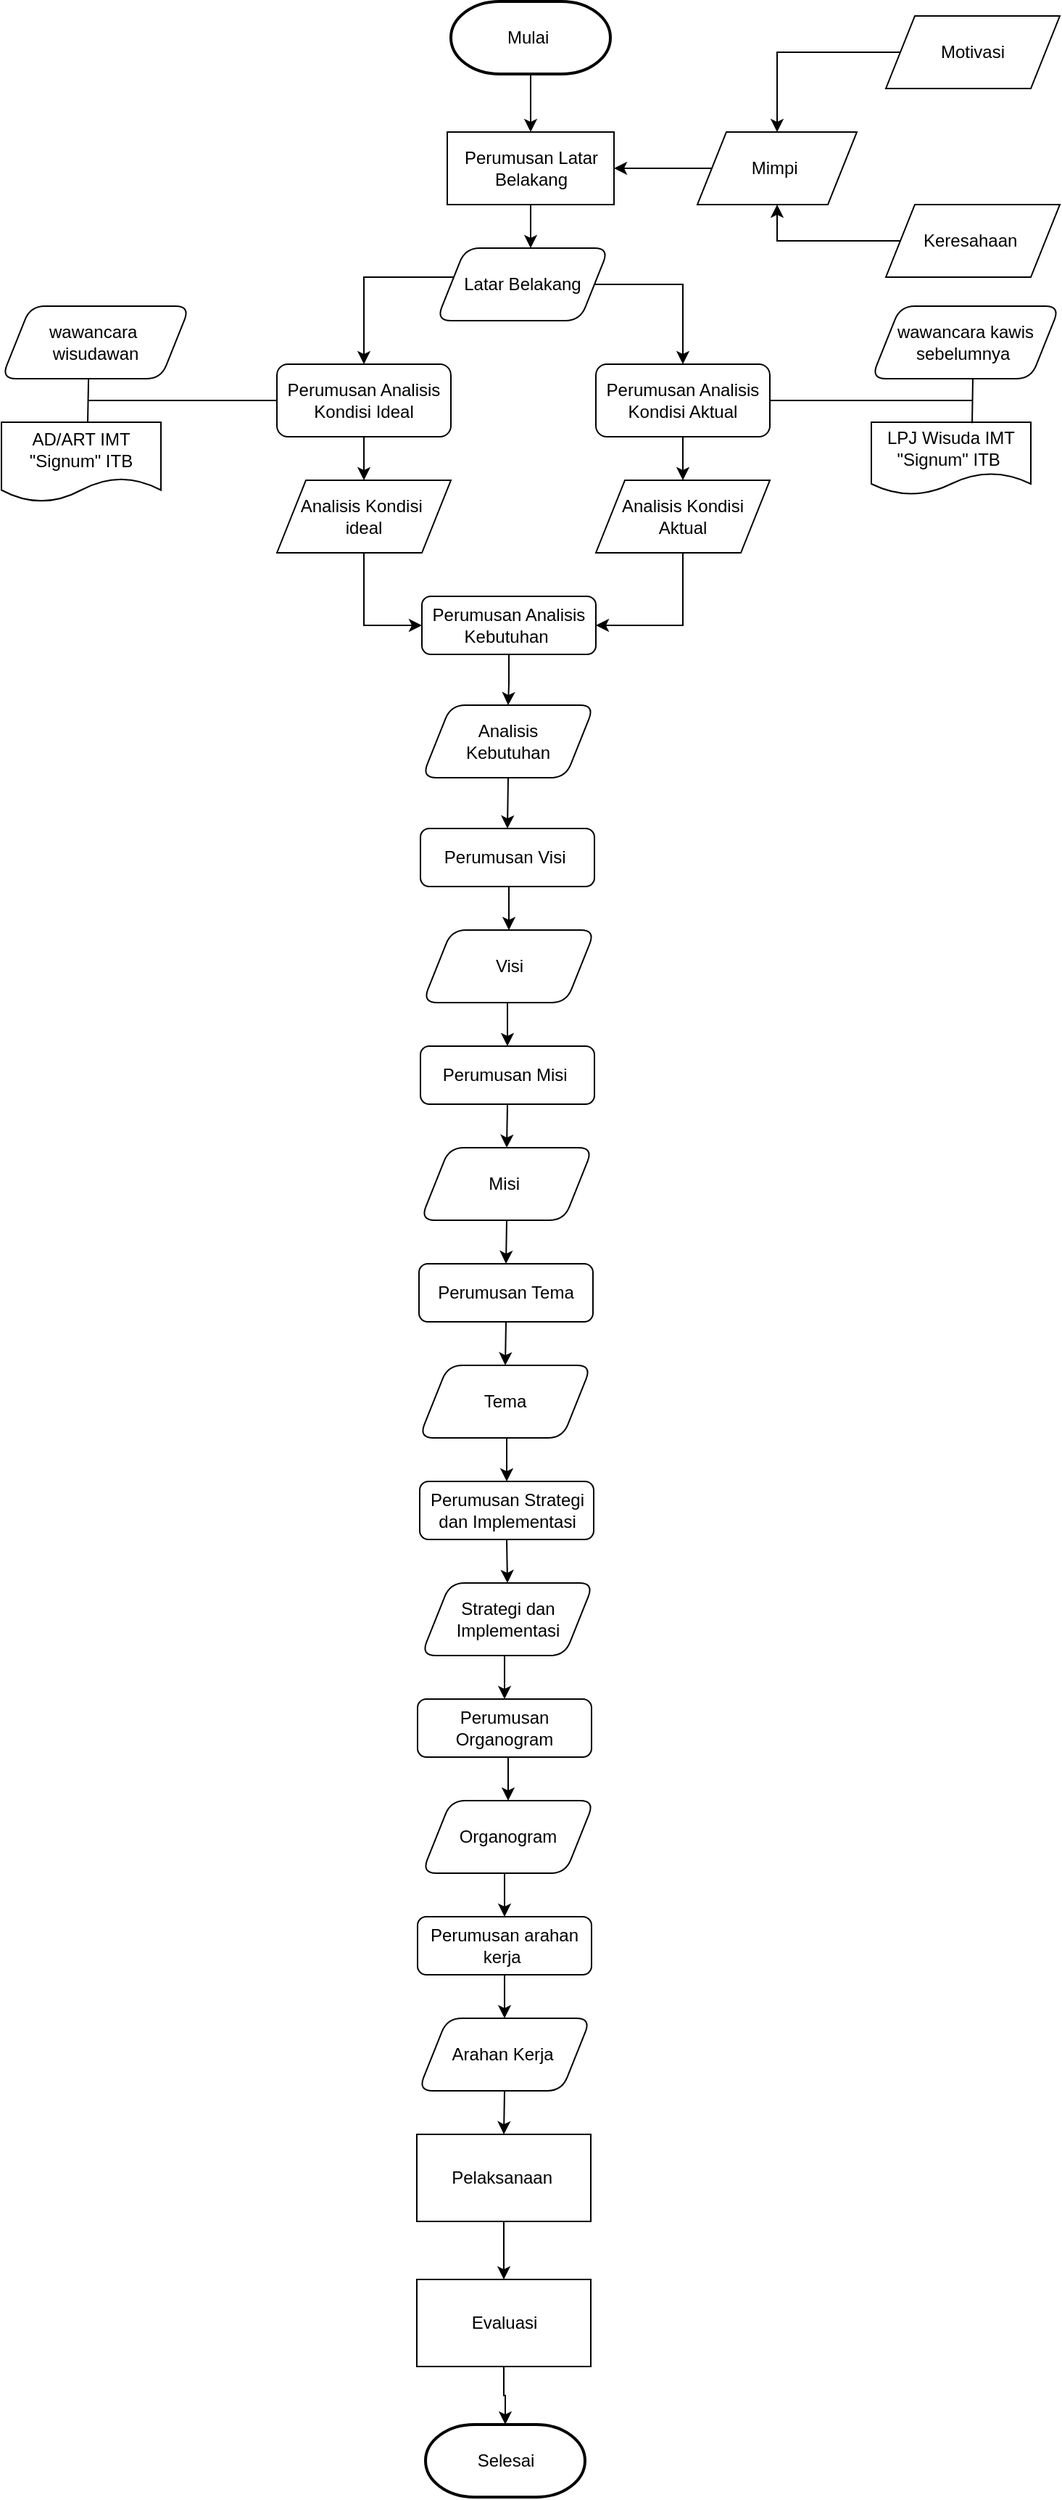 <mxfile version="26.2.14">
  <diagram name="Halaman-1" id="bSEGFfcpUKC_wH8E2GYW">
    <mxGraphModel dx="1310" dy="695" grid="1" gridSize="10" guides="1" tooltips="1" connect="1" arrows="1" fold="1" page="1" pageScale="1" pageWidth="827" pageHeight="1169" math="0" shadow="0">
      <root>
        <mxCell id="0" />
        <mxCell id="1" parent="0" />
        <mxCell id="ZcGMghU7jkiHjOlIlVme-5" style="edgeStyle=orthogonalEdgeStyle;rounded=0;orthogonalLoop=1;jettySize=auto;html=1;entryX=0.5;entryY=0;entryDx=0;entryDy=0;" edge="1" parent="1" source="ZcGMghU7jkiHjOlIlVme-3" target="ZcGMghU7jkiHjOlIlVme-4">
          <mxGeometry relative="1" as="geometry" />
        </mxCell>
        <mxCell id="ZcGMghU7jkiHjOlIlVme-3" value="Mulai&amp;nbsp;" style="strokeWidth=2;html=1;shape=mxgraph.flowchart.terminator;whiteSpace=wrap;" vertex="1" parent="1">
          <mxGeometry x="340" y="50" width="110" height="50" as="geometry" />
        </mxCell>
        <mxCell id="ZcGMghU7jkiHjOlIlVme-15" style="edgeStyle=orthogonalEdgeStyle;rounded=0;orthogonalLoop=1;jettySize=auto;html=1;" edge="1" parent="1" source="ZcGMghU7jkiHjOlIlVme-4">
          <mxGeometry relative="1" as="geometry">
            <mxPoint x="395" y="220" as="targetPoint" />
          </mxGeometry>
        </mxCell>
        <mxCell id="ZcGMghU7jkiHjOlIlVme-4" value="Perumusan Latar Belakang" style="rounded=0;whiteSpace=wrap;html=1;" vertex="1" parent="1">
          <mxGeometry x="337.5" y="140" width="115" height="50" as="geometry" />
        </mxCell>
        <mxCell id="ZcGMghU7jkiHjOlIlVme-13" style="edgeStyle=orthogonalEdgeStyle;rounded=0;orthogonalLoop=1;jettySize=auto;html=1;exitX=0;exitY=0.5;exitDx=0;exitDy=0;entryX=1;entryY=0.5;entryDx=0;entryDy=0;" edge="1" parent="1" source="ZcGMghU7jkiHjOlIlVme-6" target="ZcGMghU7jkiHjOlIlVme-4">
          <mxGeometry relative="1" as="geometry" />
        </mxCell>
        <mxCell id="ZcGMghU7jkiHjOlIlVme-6" value="Mimpi&amp;nbsp;" style="shape=parallelogram;perimeter=parallelogramPerimeter;whiteSpace=wrap;html=1;fixedSize=1;" vertex="1" parent="1">
          <mxGeometry x="510" y="140" width="110" height="50" as="geometry" />
        </mxCell>
        <mxCell id="ZcGMghU7jkiHjOlIlVme-12" style="edgeStyle=orthogonalEdgeStyle;rounded=0;orthogonalLoop=1;jettySize=auto;html=1;exitX=0;exitY=0.5;exitDx=0;exitDy=0;entryX=0.5;entryY=0;entryDx=0;entryDy=0;" edge="1" parent="1" source="ZcGMghU7jkiHjOlIlVme-7" target="ZcGMghU7jkiHjOlIlVme-6">
          <mxGeometry relative="1" as="geometry" />
        </mxCell>
        <mxCell id="ZcGMghU7jkiHjOlIlVme-7" value="Motivasi" style="shape=parallelogram;perimeter=parallelogramPerimeter;whiteSpace=wrap;html=1;fixedSize=1;" vertex="1" parent="1">
          <mxGeometry x="640" y="60" width="120" height="50" as="geometry" />
        </mxCell>
        <mxCell id="ZcGMghU7jkiHjOlIlVme-11" style="edgeStyle=orthogonalEdgeStyle;rounded=0;orthogonalLoop=1;jettySize=auto;html=1;exitX=0;exitY=0.5;exitDx=0;exitDy=0;entryX=0.5;entryY=1;entryDx=0;entryDy=0;" edge="1" parent="1" source="ZcGMghU7jkiHjOlIlVme-8" target="ZcGMghU7jkiHjOlIlVme-6">
          <mxGeometry relative="1" as="geometry" />
        </mxCell>
        <mxCell id="ZcGMghU7jkiHjOlIlVme-8" value="Keresahaan&amp;nbsp;" style="shape=parallelogram;perimeter=parallelogramPerimeter;whiteSpace=wrap;html=1;fixedSize=1;" vertex="1" parent="1">
          <mxGeometry x="640" y="190" width="120" height="50" as="geometry" />
        </mxCell>
        <mxCell id="ZcGMghU7jkiHjOlIlVme-18" style="edgeStyle=orthogonalEdgeStyle;rounded=0;orthogonalLoop=1;jettySize=auto;html=1;exitX=1;exitY=0.5;exitDx=0;exitDy=0;entryX=0.5;entryY=0;entryDx=0;entryDy=0;" edge="1" parent="1" source="ZcGMghU7jkiHjOlIlVme-14" target="ZcGMghU7jkiHjOlIlVme-16">
          <mxGeometry relative="1" as="geometry">
            <mxPoint x="500" y="290" as="targetPoint" />
            <Array as="points">
              <mxPoint x="500" y="245" />
            </Array>
          </mxGeometry>
        </mxCell>
        <mxCell id="ZcGMghU7jkiHjOlIlVme-19" style="edgeStyle=orthogonalEdgeStyle;rounded=0;orthogonalLoop=1;jettySize=auto;html=1;entryX=0.5;entryY=0;entryDx=0;entryDy=0;" edge="1" parent="1" source="ZcGMghU7jkiHjOlIlVme-14" target="ZcGMghU7jkiHjOlIlVme-17">
          <mxGeometry relative="1" as="geometry">
            <mxPoint x="280" y="280" as="targetPoint" />
            <Array as="points">
              <mxPoint x="280" y="240" />
            </Array>
          </mxGeometry>
        </mxCell>
        <mxCell id="ZcGMghU7jkiHjOlIlVme-14" value="Latar Belakang" style="shape=parallelogram;perimeter=parallelogramPerimeter;whiteSpace=wrap;html=1;fixedSize=1;rotation=0;rounded=1;" vertex="1" parent="1">
          <mxGeometry x="330" y="220" width="119" height="50" as="geometry" />
        </mxCell>
        <mxCell id="ZcGMghU7jkiHjOlIlVme-23" style="edgeStyle=orthogonalEdgeStyle;rounded=0;orthogonalLoop=1;jettySize=auto;html=1;exitX=0.5;exitY=1;exitDx=0;exitDy=0;" edge="1" parent="1" source="ZcGMghU7jkiHjOlIlVme-16" target="ZcGMghU7jkiHjOlIlVme-21">
          <mxGeometry relative="1" as="geometry" />
        </mxCell>
        <mxCell id="ZcGMghU7jkiHjOlIlVme-16" value="Perumusan Analisis Kondisi Aktual" style="rounded=1;whiteSpace=wrap;html=1;" vertex="1" parent="1">
          <mxGeometry x="440" y="300" width="120" height="50" as="geometry" />
        </mxCell>
        <mxCell id="ZcGMghU7jkiHjOlIlVme-24" style="edgeStyle=orthogonalEdgeStyle;rounded=0;orthogonalLoop=1;jettySize=auto;html=1;entryX=0.5;entryY=0;entryDx=0;entryDy=0;" edge="1" parent="1" source="ZcGMghU7jkiHjOlIlVme-17" target="ZcGMghU7jkiHjOlIlVme-22">
          <mxGeometry relative="1" as="geometry" />
        </mxCell>
        <mxCell id="ZcGMghU7jkiHjOlIlVme-17" value="Perumusan Analisis Kondisi Ideal" style="rounded=1;whiteSpace=wrap;html=1;" vertex="1" parent="1">
          <mxGeometry x="220" y="300" width="120" height="50" as="geometry" />
        </mxCell>
        <mxCell id="ZcGMghU7jkiHjOlIlVme-26" style="edgeStyle=orthogonalEdgeStyle;rounded=0;orthogonalLoop=1;jettySize=auto;html=1;exitX=0.5;exitY=1;exitDx=0;exitDy=0;entryX=1;entryY=0.5;entryDx=0;entryDy=0;" edge="1" parent="1" source="ZcGMghU7jkiHjOlIlVme-21" target="ZcGMghU7jkiHjOlIlVme-25">
          <mxGeometry relative="1" as="geometry" />
        </mxCell>
        <mxCell id="ZcGMghU7jkiHjOlIlVme-21" value="Analisis Kondisi Aktual" style="shape=parallelogram;perimeter=parallelogramPerimeter;whiteSpace=wrap;html=1;fixedSize=1;" vertex="1" parent="1">
          <mxGeometry x="440" y="380" width="120" height="50" as="geometry" />
        </mxCell>
        <mxCell id="ZcGMghU7jkiHjOlIlVme-27" style="edgeStyle=orthogonalEdgeStyle;rounded=0;orthogonalLoop=1;jettySize=auto;html=1;exitX=0.5;exitY=1;exitDx=0;exitDy=0;entryX=0;entryY=0.5;entryDx=0;entryDy=0;" edge="1" parent="1" source="ZcGMghU7jkiHjOlIlVme-22" target="ZcGMghU7jkiHjOlIlVme-25">
          <mxGeometry relative="1" as="geometry" />
        </mxCell>
        <mxCell id="ZcGMghU7jkiHjOlIlVme-22" value="Analisis Kondisi&amp;nbsp;&lt;br&gt;ideal" style="shape=parallelogram;perimeter=parallelogramPerimeter;whiteSpace=wrap;html=1;fixedSize=1;" vertex="1" parent="1">
          <mxGeometry x="220" y="380" width="120" height="50" as="geometry" />
        </mxCell>
        <mxCell id="ZcGMghU7jkiHjOlIlVme-52" style="edgeStyle=orthogonalEdgeStyle;rounded=0;orthogonalLoop=1;jettySize=auto;html=1;entryX=0.5;entryY=0;entryDx=0;entryDy=0;" edge="1" parent="1" source="ZcGMghU7jkiHjOlIlVme-25" target="ZcGMghU7jkiHjOlIlVme-40">
          <mxGeometry relative="1" as="geometry" />
        </mxCell>
        <mxCell id="ZcGMghU7jkiHjOlIlVme-25" value="Perumusan Analisis Kebutuhan&amp;nbsp;" style="rounded=1;whiteSpace=wrap;html=1;" vertex="1" parent="1">
          <mxGeometry x="320" y="460" width="120" height="40" as="geometry" />
        </mxCell>
        <mxCell id="ZcGMghU7jkiHjOlIlVme-30" value="wawancara kawis sebelumnya&amp;nbsp;" style="shape=parallelogram;perimeter=parallelogramPerimeter;whiteSpace=wrap;html=1;fixedSize=1;rotation=0;rounded=1;" vertex="1" parent="1">
          <mxGeometry x="630" y="260" width="130" height="50" as="geometry" />
        </mxCell>
        <mxCell id="ZcGMghU7jkiHjOlIlVme-31" value="LPJ Wisuda IMT &quot;Signum&quot; ITB&amp;nbsp;" style="shape=document;whiteSpace=wrap;html=1;boundedLbl=1;" vertex="1" parent="1">
          <mxGeometry x="630" y="340" width="110" height="50" as="geometry" />
        </mxCell>
        <mxCell id="ZcGMghU7jkiHjOlIlVme-34" value="" style="endArrow=none;html=1;rounded=0;exitX=1;exitY=0.5;exitDx=0;exitDy=0;" edge="1" parent="1" source="ZcGMghU7jkiHjOlIlVme-16">
          <mxGeometry width="50" height="50" relative="1" as="geometry">
            <mxPoint x="480" y="340" as="sourcePoint" />
            <mxPoint x="700" y="325" as="targetPoint" />
          </mxGeometry>
        </mxCell>
        <mxCell id="ZcGMghU7jkiHjOlIlVme-35" value="" style="endArrow=none;html=1;rounded=0;exitX=0.632;exitY=0.013;exitDx=0;exitDy=0;exitPerimeter=0;" edge="1" parent="1" source="ZcGMghU7jkiHjOlIlVme-31">
          <mxGeometry width="50" height="50" relative="1" as="geometry">
            <mxPoint x="700" y="330" as="sourcePoint" />
            <mxPoint x="700" y="310" as="targetPoint" />
          </mxGeometry>
        </mxCell>
        <mxCell id="ZcGMghU7jkiHjOlIlVme-36" value="wawancara&amp;nbsp;&lt;br&gt;wisudawan" style="shape=parallelogram;perimeter=parallelogramPerimeter;whiteSpace=wrap;html=1;fixedSize=1;rotation=0;rounded=1;" vertex="1" parent="1">
          <mxGeometry x="30" y="260" width="130" height="50" as="geometry" />
        </mxCell>
        <mxCell id="ZcGMghU7jkiHjOlIlVme-37" value="AD/ART IMT &quot;Signum&quot; ITB" style="shape=document;whiteSpace=wrap;html=1;boundedLbl=1;" vertex="1" parent="1">
          <mxGeometry x="30" y="340" width="110" height="55" as="geometry" />
        </mxCell>
        <mxCell id="ZcGMghU7jkiHjOlIlVme-38" value="" style="endArrow=none;html=1;rounded=0;entryX=0;entryY=0.5;entryDx=0;entryDy=0;" edge="1" parent="1" target="ZcGMghU7jkiHjOlIlVme-17">
          <mxGeometry width="50" height="50" relative="1" as="geometry">
            <mxPoint x="90" y="325" as="sourcePoint" />
            <mxPoint x="370" y="350" as="targetPoint" />
          </mxGeometry>
        </mxCell>
        <mxCell id="ZcGMghU7jkiHjOlIlVme-39" value="" style="endArrow=none;html=1;rounded=0;exitX=0.462;exitY=0.989;exitDx=0;exitDy=0;entryX=0.541;entryY=0;entryDx=0;entryDy=0;entryPerimeter=0;exitPerimeter=0;" edge="1" parent="1" source="ZcGMghU7jkiHjOlIlVme-36" target="ZcGMghU7jkiHjOlIlVme-37">
          <mxGeometry width="50" height="50" relative="1" as="geometry">
            <mxPoint x="300" y="410" as="sourcePoint" />
            <mxPoint x="350" y="360" as="targetPoint" />
          </mxGeometry>
        </mxCell>
        <mxCell id="ZcGMghU7jkiHjOlIlVme-53" style="edgeStyle=orthogonalEdgeStyle;rounded=0;orthogonalLoop=1;jettySize=auto;html=1;exitX=0.5;exitY=1;exitDx=0;exitDy=0;entryX=0.5;entryY=0;entryDx=0;entryDy=0;" edge="1" parent="1" source="ZcGMghU7jkiHjOlIlVme-40" target="ZcGMghU7jkiHjOlIlVme-41">
          <mxGeometry relative="1" as="geometry" />
        </mxCell>
        <mxCell id="ZcGMghU7jkiHjOlIlVme-40" value="Analisis &lt;br&gt;Kebutuhan" style="shape=parallelogram;perimeter=parallelogramPerimeter;whiteSpace=wrap;html=1;fixedSize=1;rotation=0;rounded=1;" vertex="1" parent="1">
          <mxGeometry x="320" y="535" width="119" height="50" as="geometry" />
        </mxCell>
        <mxCell id="ZcGMghU7jkiHjOlIlVme-54" style="edgeStyle=orthogonalEdgeStyle;rounded=0;orthogonalLoop=1;jettySize=auto;html=1;exitX=0.5;exitY=1;exitDx=0;exitDy=0;entryX=0.5;entryY=0;entryDx=0;entryDy=0;" edge="1" parent="1" source="ZcGMghU7jkiHjOlIlVme-41" target="ZcGMghU7jkiHjOlIlVme-42">
          <mxGeometry relative="1" as="geometry" />
        </mxCell>
        <mxCell id="ZcGMghU7jkiHjOlIlVme-41" value="Perumusan Visi&amp;nbsp;" style="rounded=1;whiteSpace=wrap;html=1;" vertex="1" parent="1">
          <mxGeometry x="319" y="620" width="120" height="40" as="geometry" />
        </mxCell>
        <mxCell id="ZcGMghU7jkiHjOlIlVme-57" style="edgeStyle=orthogonalEdgeStyle;rounded=0;orthogonalLoop=1;jettySize=auto;html=1;exitX=0.5;exitY=1;exitDx=0;exitDy=0;entryX=0.5;entryY=0;entryDx=0;entryDy=0;" edge="1" parent="1" source="ZcGMghU7jkiHjOlIlVme-42" target="ZcGMghU7jkiHjOlIlVme-43">
          <mxGeometry relative="1" as="geometry" />
        </mxCell>
        <mxCell id="ZcGMghU7jkiHjOlIlVme-42" value="Visi" style="shape=parallelogram;perimeter=parallelogramPerimeter;whiteSpace=wrap;html=1;fixedSize=1;rotation=0;rounded=1;" vertex="1" parent="1">
          <mxGeometry x="320.5" y="690" width="119" height="50" as="geometry" />
        </mxCell>
        <mxCell id="ZcGMghU7jkiHjOlIlVme-58" style="edgeStyle=orthogonalEdgeStyle;rounded=0;orthogonalLoop=1;jettySize=auto;html=1;exitX=0.5;exitY=1;exitDx=0;exitDy=0;entryX=0.5;entryY=0;entryDx=0;entryDy=0;" edge="1" parent="1" source="ZcGMghU7jkiHjOlIlVme-43" target="ZcGMghU7jkiHjOlIlVme-44">
          <mxGeometry relative="1" as="geometry" />
        </mxCell>
        <mxCell id="ZcGMghU7jkiHjOlIlVme-43" value="Perumusan Misi&amp;nbsp;" style="rounded=1;whiteSpace=wrap;html=1;" vertex="1" parent="1">
          <mxGeometry x="319" y="770" width="120" height="40" as="geometry" />
        </mxCell>
        <mxCell id="ZcGMghU7jkiHjOlIlVme-59" style="edgeStyle=orthogonalEdgeStyle;rounded=0;orthogonalLoop=1;jettySize=auto;html=1;exitX=0.5;exitY=1;exitDx=0;exitDy=0;entryX=0.5;entryY=0;entryDx=0;entryDy=0;" edge="1" parent="1" source="ZcGMghU7jkiHjOlIlVme-44" target="ZcGMghU7jkiHjOlIlVme-45">
          <mxGeometry relative="1" as="geometry" />
        </mxCell>
        <mxCell id="ZcGMghU7jkiHjOlIlVme-44" value="Misi&amp;nbsp;" style="shape=parallelogram;perimeter=parallelogramPerimeter;whiteSpace=wrap;html=1;fixedSize=1;rotation=0;rounded=1;" vertex="1" parent="1">
          <mxGeometry x="319" y="840" width="119" height="50" as="geometry" />
        </mxCell>
        <mxCell id="ZcGMghU7jkiHjOlIlVme-60" style="edgeStyle=orthogonalEdgeStyle;rounded=0;orthogonalLoop=1;jettySize=auto;html=1;exitX=0.5;exitY=1;exitDx=0;exitDy=0;entryX=0.5;entryY=0;entryDx=0;entryDy=0;" edge="1" parent="1" source="ZcGMghU7jkiHjOlIlVme-45" target="ZcGMghU7jkiHjOlIlVme-46">
          <mxGeometry relative="1" as="geometry" />
        </mxCell>
        <mxCell id="ZcGMghU7jkiHjOlIlVme-45" value="Perumusan Tema" style="rounded=1;whiteSpace=wrap;html=1;" vertex="1" parent="1">
          <mxGeometry x="318" y="920" width="120" height="40" as="geometry" />
        </mxCell>
        <mxCell id="ZcGMghU7jkiHjOlIlVme-61" style="edgeStyle=orthogonalEdgeStyle;rounded=0;orthogonalLoop=1;jettySize=auto;html=1;exitX=0.5;exitY=1;exitDx=0;exitDy=0;entryX=0.5;entryY=0;entryDx=0;entryDy=0;" edge="1" parent="1" source="ZcGMghU7jkiHjOlIlVme-46" target="ZcGMghU7jkiHjOlIlVme-47">
          <mxGeometry relative="1" as="geometry" />
        </mxCell>
        <mxCell id="ZcGMghU7jkiHjOlIlVme-46" value="Tema" style="shape=parallelogram;perimeter=parallelogramPerimeter;whiteSpace=wrap;html=1;fixedSize=1;rotation=0;rounded=1;" vertex="1" parent="1">
          <mxGeometry x="318" y="990" width="119" height="50" as="geometry" />
        </mxCell>
        <mxCell id="ZcGMghU7jkiHjOlIlVme-62" style="edgeStyle=orthogonalEdgeStyle;rounded=0;orthogonalLoop=1;jettySize=auto;html=1;exitX=0.5;exitY=1;exitDx=0;exitDy=0;entryX=0.5;entryY=0;entryDx=0;entryDy=0;" edge="1" parent="1" source="ZcGMghU7jkiHjOlIlVme-47" target="ZcGMghU7jkiHjOlIlVme-48">
          <mxGeometry relative="1" as="geometry" />
        </mxCell>
        <mxCell id="ZcGMghU7jkiHjOlIlVme-47" value="Perumusan Strategi dan Implementasi" style="rounded=1;whiteSpace=wrap;html=1;" vertex="1" parent="1">
          <mxGeometry x="318.5" y="1070" width="120" height="40" as="geometry" />
        </mxCell>
        <mxCell id="ZcGMghU7jkiHjOlIlVme-63" style="edgeStyle=orthogonalEdgeStyle;rounded=0;orthogonalLoop=1;jettySize=auto;html=1;exitX=0.5;exitY=1;exitDx=0;exitDy=0;entryX=0.5;entryY=0;entryDx=0;entryDy=0;" edge="1" parent="1" source="ZcGMghU7jkiHjOlIlVme-48" target="ZcGMghU7jkiHjOlIlVme-49">
          <mxGeometry relative="1" as="geometry" />
        </mxCell>
        <mxCell id="ZcGMghU7jkiHjOlIlVme-48" value="Strategi dan Implementasi" style="shape=parallelogram;perimeter=parallelogramPerimeter;whiteSpace=wrap;html=1;fixedSize=1;rotation=0;rounded=1;" vertex="1" parent="1">
          <mxGeometry x="319.5" y="1140" width="119" height="50" as="geometry" />
        </mxCell>
        <mxCell id="ZcGMghU7jkiHjOlIlVme-64" style="edgeStyle=orthogonalEdgeStyle;rounded=0;orthogonalLoop=1;jettySize=auto;html=1;exitX=0.5;exitY=1;exitDx=0;exitDy=0;entryX=0.5;entryY=0;entryDx=0;entryDy=0;" edge="1" parent="1" source="ZcGMghU7jkiHjOlIlVme-49" target="ZcGMghU7jkiHjOlIlVme-50">
          <mxGeometry relative="1" as="geometry" />
        </mxCell>
        <mxCell id="ZcGMghU7jkiHjOlIlVme-49" value="Perumusan Organogram" style="rounded=1;whiteSpace=wrap;html=1;" vertex="1" parent="1">
          <mxGeometry x="317" y="1220" width="120" height="40" as="geometry" />
        </mxCell>
        <mxCell id="ZcGMghU7jkiHjOlIlVme-69" style="edgeStyle=orthogonalEdgeStyle;rounded=0;orthogonalLoop=1;jettySize=auto;html=1;exitX=0.5;exitY=1;exitDx=0;exitDy=0;entryX=0.5;entryY=0;entryDx=0;entryDy=0;" edge="1" parent="1" source="ZcGMghU7jkiHjOlIlVme-50" target="ZcGMghU7jkiHjOlIlVme-67">
          <mxGeometry relative="1" as="geometry" />
        </mxCell>
        <mxCell id="ZcGMghU7jkiHjOlIlVme-50" value="Organogram" style="shape=parallelogram;perimeter=parallelogramPerimeter;whiteSpace=wrap;html=1;fixedSize=1;rotation=0;rounded=1;" vertex="1" parent="1">
          <mxGeometry x="320" y="1290" width="119" height="50" as="geometry" />
        </mxCell>
        <mxCell id="ZcGMghU7jkiHjOlIlVme-71" style="edgeStyle=orthogonalEdgeStyle;rounded=0;orthogonalLoop=1;jettySize=auto;html=1;exitX=0.5;exitY=1;exitDx=0;exitDy=0;entryX=0.5;entryY=0;entryDx=0;entryDy=0;" edge="1" parent="1" source="ZcGMghU7jkiHjOlIlVme-67" target="ZcGMghU7jkiHjOlIlVme-70">
          <mxGeometry relative="1" as="geometry" />
        </mxCell>
        <mxCell id="ZcGMghU7jkiHjOlIlVme-67" value="Perumusan arahan kerja&amp;nbsp;" style="rounded=1;whiteSpace=wrap;html=1;" vertex="1" parent="1">
          <mxGeometry x="317" y="1370" width="120" height="40" as="geometry" />
        </mxCell>
        <mxCell id="ZcGMghU7jkiHjOlIlVme-73" style="edgeStyle=orthogonalEdgeStyle;rounded=0;orthogonalLoop=1;jettySize=auto;html=1;exitX=0.5;exitY=1;exitDx=0;exitDy=0;entryX=0.5;entryY=0;entryDx=0;entryDy=0;" edge="1" parent="1" source="ZcGMghU7jkiHjOlIlVme-70" target="ZcGMghU7jkiHjOlIlVme-72">
          <mxGeometry relative="1" as="geometry" />
        </mxCell>
        <mxCell id="ZcGMghU7jkiHjOlIlVme-70" value="Arahan Kerja&amp;nbsp;" style="shape=parallelogram;perimeter=parallelogramPerimeter;whiteSpace=wrap;html=1;fixedSize=1;rotation=0;rounded=1;" vertex="1" parent="1">
          <mxGeometry x="317.5" y="1440" width="119" height="50" as="geometry" />
        </mxCell>
        <mxCell id="ZcGMghU7jkiHjOlIlVme-75" style="edgeStyle=orthogonalEdgeStyle;rounded=0;orthogonalLoop=1;jettySize=auto;html=1;exitX=0.5;exitY=1;exitDx=0;exitDy=0;entryX=0.5;entryY=0;entryDx=0;entryDy=0;" edge="1" parent="1" source="ZcGMghU7jkiHjOlIlVme-72" target="ZcGMghU7jkiHjOlIlVme-74">
          <mxGeometry relative="1" as="geometry" />
        </mxCell>
        <mxCell id="ZcGMghU7jkiHjOlIlVme-72" value="Pelaksanaan&amp;nbsp;" style="rounded=0;whiteSpace=wrap;html=1;" vertex="1" parent="1">
          <mxGeometry x="316.5" y="1520" width="120" height="60" as="geometry" />
        </mxCell>
        <mxCell id="ZcGMghU7jkiHjOlIlVme-74" value="Evaluasi" style="rounded=0;whiteSpace=wrap;html=1;" vertex="1" parent="1">
          <mxGeometry x="316.5" y="1620" width="120" height="60" as="geometry" />
        </mxCell>
        <mxCell id="ZcGMghU7jkiHjOlIlVme-76" value="Selesai" style="strokeWidth=2;html=1;shape=mxgraph.flowchart.terminator;whiteSpace=wrap;" vertex="1" parent="1">
          <mxGeometry x="322.5" y="1720" width="110" height="50" as="geometry" />
        </mxCell>
        <mxCell id="ZcGMghU7jkiHjOlIlVme-77" style="edgeStyle=orthogonalEdgeStyle;rounded=0;orthogonalLoop=1;jettySize=auto;html=1;exitX=0.5;exitY=1;exitDx=0;exitDy=0;entryX=0.5;entryY=0;entryDx=0;entryDy=0;entryPerimeter=0;" edge="1" parent="1" source="ZcGMghU7jkiHjOlIlVme-74" target="ZcGMghU7jkiHjOlIlVme-76">
          <mxGeometry relative="1" as="geometry" />
        </mxCell>
      </root>
    </mxGraphModel>
  </diagram>
</mxfile>
